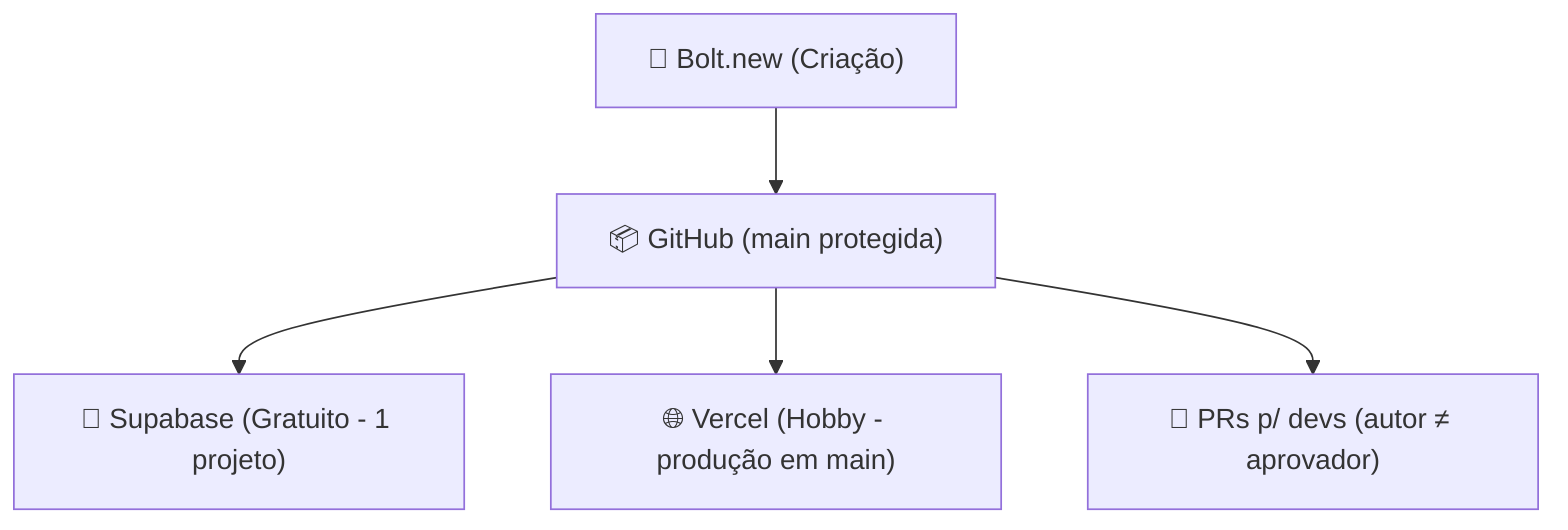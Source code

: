 flowchart TD
A["💬 Bolt.new (Criação)"] --> B["📦 GitHub (main protegida)"]
B --> C["🧠 Supabase (Gratuito - 1 projeto)"]
B --> D["🌐 Vercel (Hobby - produção em main)"]
B --> E["🔐 PRs p/ devs (autor ≠ aprovador)"]